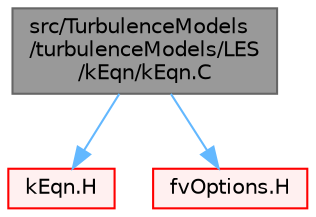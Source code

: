 digraph "src/TurbulenceModels/turbulenceModels/LES/kEqn/kEqn.C"
{
 // LATEX_PDF_SIZE
  bgcolor="transparent";
  edge [fontname=Helvetica,fontsize=10,labelfontname=Helvetica,labelfontsize=10];
  node [fontname=Helvetica,fontsize=10,shape=box,height=0.2,width=0.4];
  Node1 [id="Node000001",label="src/TurbulenceModels\l/turbulenceModels/LES\l/kEqn/kEqn.C",height=0.2,width=0.4,color="gray40", fillcolor="grey60", style="filled", fontcolor="black",tooltip=" "];
  Node1 -> Node2 [id="edge1_Node000001_Node000002",color="steelblue1",style="solid",tooltip=" "];
  Node2 [id="Node000002",label="kEqn.H",height=0.2,width=0.4,color="red", fillcolor="#FFF0F0", style="filled",URL="$kEqn_8H.html",tooltip=" "];
  Node1 -> Node394 [id="edge2_Node000001_Node000394",color="steelblue1",style="solid",tooltip=" "];
  Node394 [id="Node000394",label="fvOptions.H",height=0.2,width=0.4,color="red", fillcolor="#FFF0F0", style="filled",URL="$fvOptions_8H.html",tooltip=" "];
}
